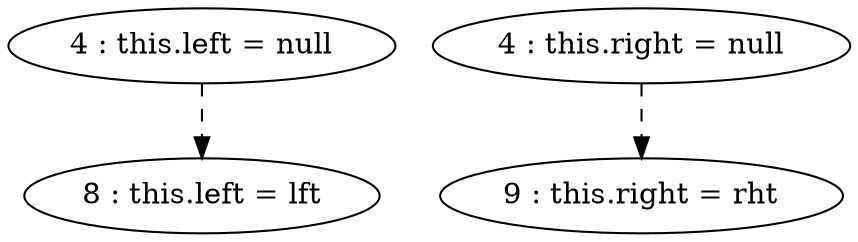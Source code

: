 digraph G {
"4 : this.left = null"
"4 : this.left = null" -> "8 : this.left = lft" [style=dashed]
"4 : this.right = null"
"4 : this.right = null" -> "9 : this.right = rht" [style=dashed]
"8 : this.left = lft"
"9 : this.right = rht"
}